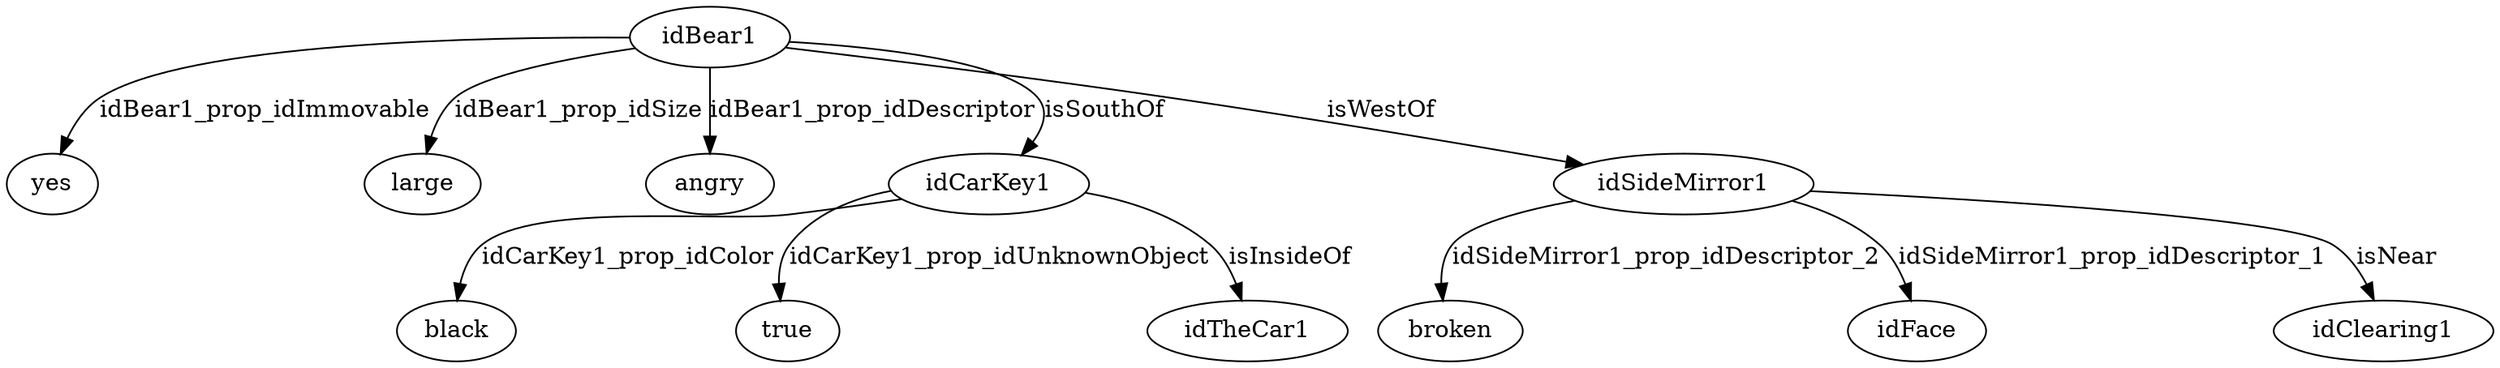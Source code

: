strict digraph  {
idBear1 [node_type=entity_node, root=root];
yes;
large;
angry;
idCarKey1;
black;
true;
idSideMirror1;
broken;
idFace;
idTheCar1;
idClearing1;
idBear1 -> yes  [edge_type=property, label=idBear1_prop_idImmovable];
idBear1 -> large  [edge_type=property, label=idBear1_prop_idSize];
idBear1 -> angry  [edge_type=property, label=idBear1_prop_idDescriptor];
idBear1 -> idCarKey1  [edge_type=relationship, label=isSouthOf];
idBear1 -> idSideMirror1  [edge_type=relationship, label=isWestOf];
idCarKey1 -> black  [edge_type=property, label=idCarKey1_prop_idColor];
idCarKey1 -> true  [edge_type=property, label=idCarKey1_prop_idUnknownObject];
idCarKey1 -> idTheCar1  [edge_type=relationship, label=isInsideOf];
idSideMirror1 -> broken  [edge_type=property, label=idSideMirror1_prop_idDescriptor_2];
idSideMirror1 -> idFace  [edge_type=property, label=idSideMirror1_prop_idDescriptor_1];
idSideMirror1 -> idClearing1  [edge_type=relationship, label=isNear];
}